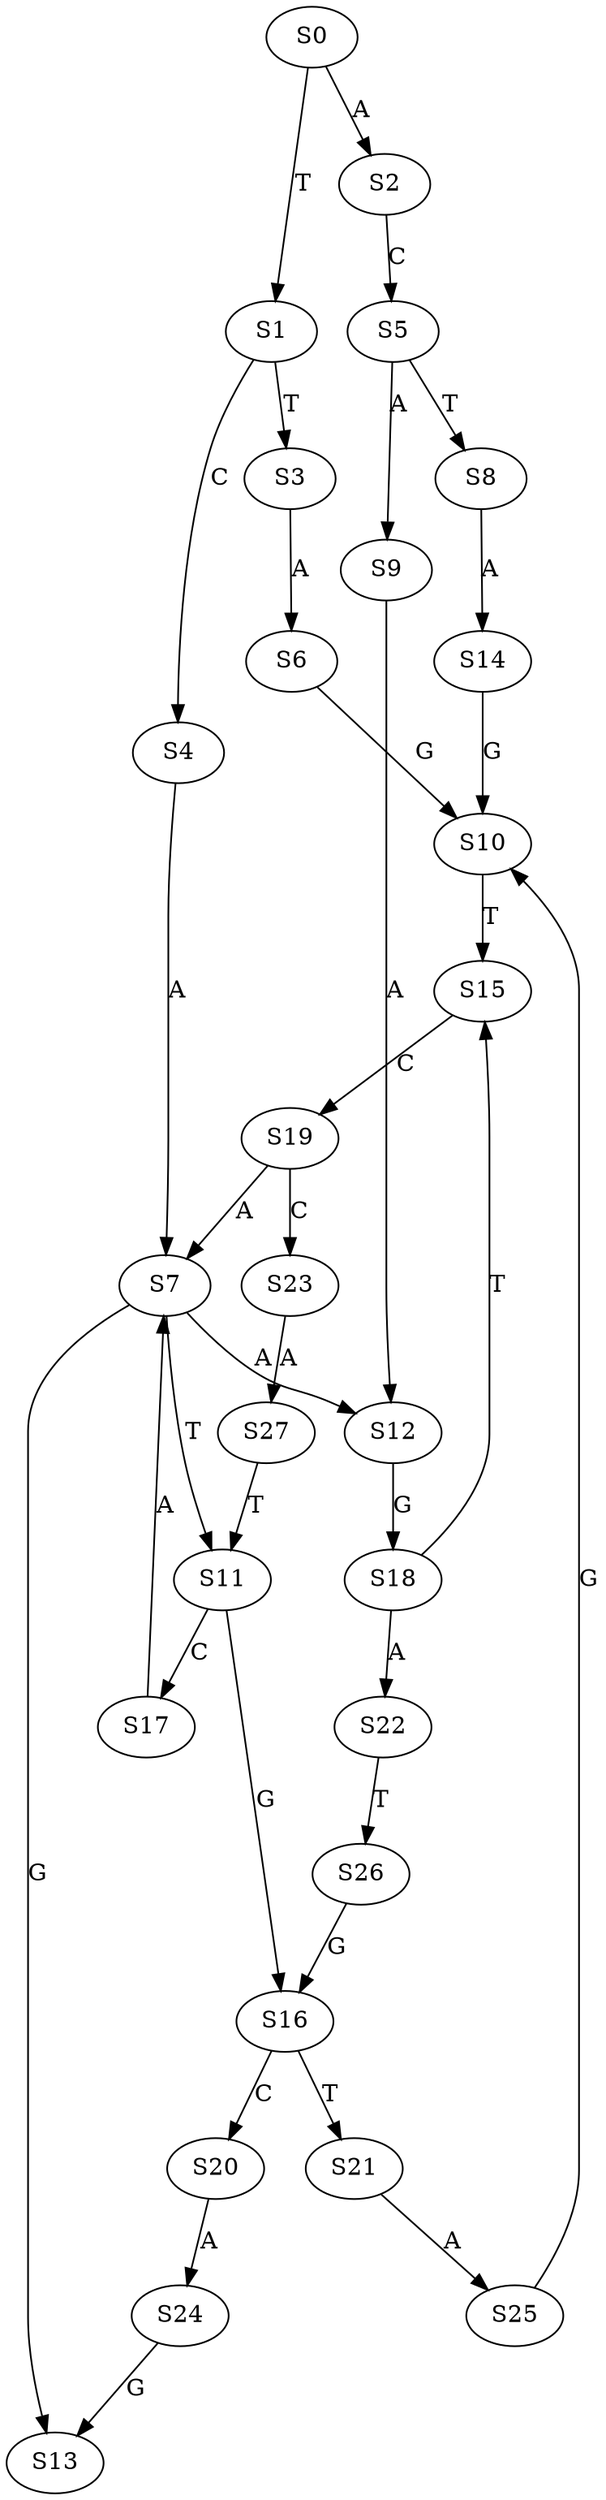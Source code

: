 strict digraph  {
	S0 -> S1 [ label = T ];
	S0 -> S2 [ label = A ];
	S1 -> S3 [ label = T ];
	S1 -> S4 [ label = C ];
	S2 -> S5 [ label = C ];
	S3 -> S6 [ label = A ];
	S4 -> S7 [ label = A ];
	S5 -> S8 [ label = T ];
	S5 -> S9 [ label = A ];
	S6 -> S10 [ label = G ];
	S7 -> S11 [ label = T ];
	S7 -> S12 [ label = A ];
	S7 -> S13 [ label = G ];
	S8 -> S14 [ label = A ];
	S9 -> S12 [ label = A ];
	S10 -> S15 [ label = T ];
	S11 -> S16 [ label = G ];
	S11 -> S17 [ label = C ];
	S12 -> S18 [ label = G ];
	S14 -> S10 [ label = G ];
	S15 -> S19 [ label = C ];
	S16 -> S20 [ label = C ];
	S16 -> S21 [ label = T ];
	S17 -> S7 [ label = A ];
	S18 -> S22 [ label = A ];
	S18 -> S15 [ label = T ];
	S19 -> S7 [ label = A ];
	S19 -> S23 [ label = C ];
	S20 -> S24 [ label = A ];
	S21 -> S25 [ label = A ];
	S22 -> S26 [ label = T ];
	S23 -> S27 [ label = A ];
	S24 -> S13 [ label = G ];
	S25 -> S10 [ label = G ];
	S26 -> S16 [ label = G ];
	S27 -> S11 [ label = T ];
}
